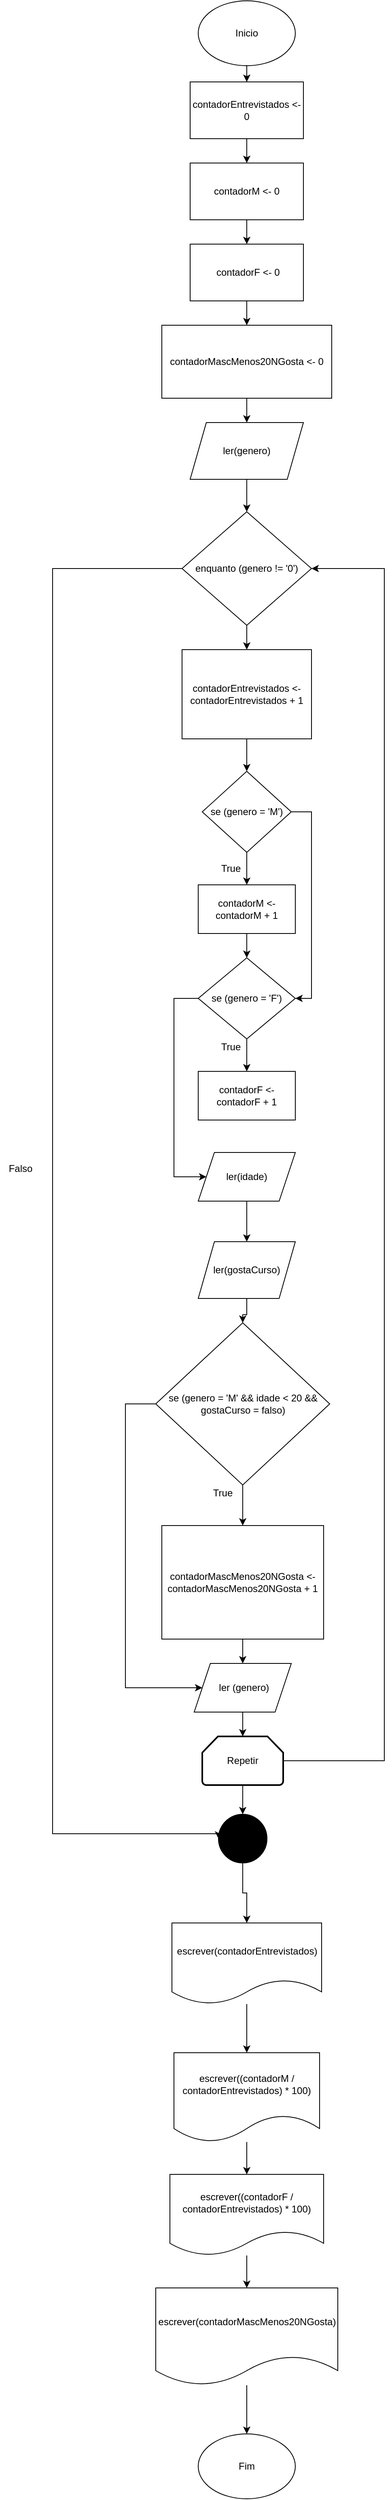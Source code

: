 <mxfile version="13.9.9" type="device"><diagram id="2E6jZQipSUVEX9y2p16s" name="Page-1"><mxGraphModel dx="1038" dy="585" grid="1" gridSize="10" guides="1" tooltips="1" connect="1" arrows="1" fold="1" page="1" pageScale="1" pageWidth="1654" pageHeight="2336" math="0" shadow="0"><root><mxCell id="0"/><mxCell id="1" parent="0"/><mxCell id="Vugcb28xoFky5RF8fOdr-40" style="edgeStyle=orthogonalEdgeStyle;rounded=0;orthogonalLoop=1;jettySize=auto;html=1;entryX=0.5;entryY=0;entryDx=0;entryDy=0;" edge="1" parent="1" source="Vugcb28xoFky5RF8fOdr-1" target="Vugcb28xoFky5RF8fOdr-2"><mxGeometry relative="1" as="geometry"/></mxCell><mxCell id="Vugcb28xoFky5RF8fOdr-1" value="Inicio" style="ellipse;whiteSpace=wrap;html=1;" vertex="1" parent="1"><mxGeometry x="450" y="40" width="120" height="80" as="geometry"/></mxCell><mxCell id="Vugcb28xoFky5RF8fOdr-41" style="edgeStyle=orthogonalEdgeStyle;rounded=0;orthogonalLoop=1;jettySize=auto;html=1;entryX=0.5;entryY=0;entryDx=0;entryDy=0;" edge="1" parent="1" source="Vugcb28xoFky5RF8fOdr-2" target="Vugcb28xoFky5RF8fOdr-3"><mxGeometry relative="1" as="geometry"/></mxCell><mxCell id="Vugcb28xoFky5RF8fOdr-2" value="contadorEntrevistados &amp;lt;- 0" style="rounded=0;whiteSpace=wrap;html=1;" vertex="1" parent="1"><mxGeometry x="440" y="140" width="140" height="70" as="geometry"/></mxCell><mxCell id="Vugcb28xoFky5RF8fOdr-42" style="edgeStyle=orthogonalEdgeStyle;rounded=0;orthogonalLoop=1;jettySize=auto;html=1;entryX=0.5;entryY=0;entryDx=0;entryDy=0;" edge="1" parent="1" source="Vugcb28xoFky5RF8fOdr-3" target="Vugcb28xoFky5RF8fOdr-4"><mxGeometry relative="1" as="geometry"/></mxCell><mxCell id="Vugcb28xoFky5RF8fOdr-3" value="contadorM &amp;lt;- 0" style="rounded=0;whiteSpace=wrap;html=1;" vertex="1" parent="1"><mxGeometry x="440" y="240" width="140" height="70" as="geometry"/></mxCell><mxCell id="Vugcb28xoFky5RF8fOdr-43" style="edgeStyle=orthogonalEdgeStyle;rounded=0;orthogonalLoop=1;jettySize=auto;html=1;entryX=0.5;entryY=0;entryDx=0;entryDy=0;" edge="1" parent="1" source="Vugcb28xoFky5RF8fOdr-4" target="Vugcb28xoFky5RF8fOdr-5"><mxGeometry relative="1" as="geometry"/></mxCell><mxCell id="Vugcb28xoFky5RF8fOdr-4" value="&amp;nbsp;contadorF &amp;lt;- 0" style="rounded=0;whiteSpace=wrap;html=1;" vertex="1" parent="1"><mxGeometry x="440" y="340" width="140" height="70" as="geometry"/></mxCell><mxCell id="Vugcb28xoFky5RF8fOdr-44" style="edgeStyle=orthogonalEdgeStyle;rounded=0;orthogonalLoop=1;jettySize=auto;html=1;" edge="1" parent="1" source="Vugcb28xoFky5RF8fOdr-5" target="Vugcb28xoFky5RF8fOdr-6"><mxGeometry relative="1" as="geometry"/></mxCell><mxCell id="Vugcb28xoFky5RF8fOdr-5" value="contadorMascMenos20NGosta &amp;lt;- 0" style="rounded=0;whiteSpace=wrap;html=1;" vertex="1" parent="1"><mxGeometry x="405" y="440" width="210" height="90" as="geometry"/></mxCell><mxCell id="Vugcb28xoFky5RF8fOdr-45" style="edgeStyle=orthogonalEdgeStyle;rounded=0;orthogonalLoop=1;jettySize=auto;html=1;entryX=0.5;entryY=0;entryDx=0;entryDy=0;" edge="1" parent="1" source="Vugcb28xoFky5RF8fOdr-6" target="Vugcb28xoFky5RF8fOdr-7"><mxGeometry relative="1" as="geometry"/></mxCell><mxCell id="Vugcb28xoFky5RF8fOdr-6" value="ler(genero)" style="shape=parallelogram;perimeter=parallelogramPerimeter;whiteSpace=wrap;html=1;fixedSize=1;" vertex="1" parent="1"><mxGeometry x="440" y="560" width="140" height="70" as="geometry"/></mxCell><mxCell id="Vugcb28xoFky5RF8fOdr-46" style="edgeStyle=orthogonalEdgeStyle;rounded=0;orthogonalLoop=1;jettySize=auto;html=1;entryX=0;entryY=0.5;entryDx=0;entryDy=0;entryPerimeter=0;" edge="1" parent="1" source="Vugcb28xoFky5RF8fOdr-7" target="Vugcb28xoFky5RF8fOdr-26"><mxGeometry relative="1" as="geometry"><Array as="points"><mxPoint x="270" y="740"/><mxPoint x="270" y="2300"/></Array></mxGeometry></mxCell><mxCell id="Vugcb28xoFky5RF8fOdr-51" style="edgeStyle=orthogonalEdgeStyle;rounded=0;orthogonalLoop=1;jettySize=auto;html=1;" edge="1" parent="1" source="Vugcb28xoFky5RF8fOdr-7" target="Vugcb28xoFky5RF8fOdr-8"><mxGeometry relative="1" as="geometry"/></mxCell><mxCell id="Vugcb28xoFky5RF8fOdr-7" value="enquanto (genero != '0')" style="rhombus;whiteSpace=wrap;html=1;" vertex="1" parent="1"><mxGeometry x="430" y="670" width="160" height="140" as="geometry"/></mxCell><mxCell id="Vugcb28xoFky5RF8fOdr-52" style="edgeStyle=orthogonalEdgeStyle;rounded=0;orthogonalLoop=1;jettySize=auto;html=1;entryX=0.5;entryY=0;entryDx=0;entryDy=0;" edge="1" parent="1" source="Vugcb28xoFky5RF8fOdr-8" target="Vugcb28xoFky5RF8fOdr-9"><mxGeometry relative="1" as="geometry"/></mxCell><mxCell id="Vugcb28xoFky5RF8fOdr-8" value="contadorEntrevistados &amp;lt;- contadorEntrevistados + 1" style="rounded=0;whiteSpace=wrap;html=1;" vertex="1" parent="1"><mxGeometry x="430" y="840" width="160" height="110" as="geometry"/></mxCell><mxCell id="Vugcb28xoFky5RF8fOdr-11" style="edgeStyle=orthogonalEdgeStyle;rounded=0;orthogonalLoop=1;jettySize=auto;html=1;entryX=0.5;entryY=0;entryDx=0;entryDy=0;" edge="1" parent="1" source="Vugcb28xoFky5RF8fOdr-9" target="Vugcb28xoFky5RF8fOdr-10"><mxGeometry relative="1" as="geometry"/></mxCell><mxCell id="Vugcb28xoFky5RF8fOdr-15" style="edgeStyle=orthogonalEdgeStyle;rounded=0;orthogonalLoop=1;jettySize=auto;html=1;entryX=1;entryY=0.5;entryDx=0;entryDy=0;" edge="1" parent="1" source="Vugcb28xoFky5RF8fOdr-9" target="Vugcb28xoFky5RF8fOdr-13"><mxGeometry relative="1" as="geometry"><Array as="points"><mxPoint x="590" y="1040"/><mxPoint x="590" y="1270"/></Array></mxGeometry></mxCell><mxCell id="Vugcb28xoFky5RF8fOdr-9" value="se (genero = 'M')" style="rhombus;whiteSpace=wrap;html=1;" vertex="1" parent="1"><mxGeometry x="455" y="990" width="110" height="100" as="geometry"/></mxCell><mxCell id="Vugcb28xoFky5RF8fOdr-14" style="edgeStyle=orthogonalEdgeStyle;rounded=0;orthogonalLoop=1;jettySize=auto;html=1;entryX=0.5;entryY=0;entryDx=0;entryDy=0;" edge="1" parent="1" source="Vugcb28xoFky5RF8fOdr-10" target="Vugcb28xoFky5RF8fOdr-13"><mxGeometry relative="1" as="geometry"/></mxCell><mxCell id="Vugcb28xoFky5RF8fOdr-10" value="contadorM &amp;lt;- contadorM + 1" style="rounded=0;whiteSpace=wrap;html=1;" vertex="1" parent="1"><mxGeometry x="450" y="1130" width="120" height="60" as="geometry"/></mxCell><mxCell id="Vugcb28xoFky5RF8fOdr-12" value="True" style="text;html=1;align=center;verticalAlign=middle;resizable=0;points=[];autosize=1;" vertex="1" parent="1"><mxGeometry x="470" y="1100" width="40" height="20" as="geometry"/></mxCell><mxCell id="Vugcb28xoFky5RF8fOdr-18" style="edgeStyle=orthogonalEdgeStyle;rounded=0;orthogonalLoop=1;jettySize=auto;html=1;entryX=0.5;entryY=0;entryDx=0;entryDy=0;" edge="1" parent="1" source="Vugcb28xoFky5RF8fOdr-13" target="Vugcb28xoFky5RF8fOdr-16"><mxGeometry relative="1" as="geometry"/></mxCell><mxCell id="Vugcb28xoFky5RF8fOdr-21" style="edgeStyle=orthogonalEdgeStyle;rounded=0;orthogonalLoop=1;jettySize=auto;html=1;entryX=0;entryY=0.5;entryDx=0;entryDy=0;" edge="1" parent="1" source="Vugcb28xoFky5RF8fOdr-13" target="Vugcb28xoFky5RF8fOdr-19"><mxGeometry relative="1" as="geometry"><Array as="points"><mxPoint x="420" y="1270"/><mxPoint x="420" y="1490"/></Array></mxGeometry></mxCell><mxCell id="Vugcb28xoFky5RF8fOdr-13" value="se (genero = 'F')" style="rhombus;whiteSpace=wrap;html=1;" vertex="1" parent="1"><mxGeometry x="450" y="1220" width="120" height="100" as="geometry"/></mxCell><mxCell id="Vugcb28xoFky5RF8fOdr-16" value="contadorF &amp;lt;- contadorF + 1" style="rounded=0;whiteSpace=wrap;html=1;" vertex="1" parent="1"><mxGeometry x="450" y="1360" width="120" height="60" as="geometry"/></mxCell><mxCell id="Vugcb28xoFky5RF8fOdr-53" style="edgeStyle=orthogonalEdgeStyle;rounded=0;orthogonalLoop=1;jettySize=auto;html=1;entryX=0.5;entryY=0;entryDx=0;entryDy=0;" edge="1" parent="1" source="Vugcb28xoFky5RF8fOdr-19" target="Vugcb28xoFky5RF8fOdr-22"><mxGeometry relative="1" as="geometry"/></mxCell><mxCell id="Vugcb28xoFky5RF8fOdr-19" value="ler(idade)" style="shape=parallelogram;perimeter=parallelogramPerimeter;whiteSpace=wrap;html=1;fixedSize=1;" vertex="1" parent="1"><mxGeometry x="450" y="1460" width="120" height="60" as="geometry"/></mxCell><mxCell id="Vugcb28xoFky5RF8fOdr-20" value="True" style="text;html=1;align=center;verticalAlign=middle;resizable=0;points=[];autosize=1;" vertex="1" parent="1"><mxGeometry x="470" y="1320" width="40" height="20" as="geometry"/></mxCell><mxCell id="Vugcb28xoFky5RF8fOdr-54" style="edgeStyle=orthogonalEdgeStyle;rounded=0;orthogonalLoop=1;jettySize=auto;html=1;entryX=0.5;entryY=0;entryDx=0;entryDy=0;" edge="1" parent="1" source="Vugcb28xoFky5RF8fOdr-22" target="Vugcb28xoFky5RF8fOdr-23"><mxGeometry relative="1" as="geometry"/></mxCell><mxCell id="Vugcb28xoFky5RF8fOdr-22" value="ler(gostaCurso)" style="shape=parallelogram;perimeter=parallelogramPerimeter;whiteSpace=wrap;html=1;fixedSize=1;" vertex="1" parent="1"><mxGeometry x="450" y="1570" width="120" height="70" as="geometry"/></mxCell><mxCell id="Vugcb28xoFky5RF8fOdr-55" style="edgeStyle=orthogonalEdgeStyle;rounded=0;orthogonalLoop=1;jettySize=auto;html=1;" edge="1" parent="1" source="Vugcb28xoFky5RF8fOdr-23" target="Vugcb28xoFky5RF8fOdr-24"><mxGeometry relative="1" as="geometry"/></mxCell><mxCell id="Vugcb28xoFky5RF8fOdr-57" style="edgeStyle=orthogonalEdgeStyle;rounded=0;orthogonalLoop=1;jettySize=auto;html=1;entryX=0;entryY=0.5;entryDx=0;entryDy=0;" edge="1" parent="1" source="Vugcb28xoFky5RF8fOdr-23" target="Vugcb28xoFky5RF8fOdr-25"><mxGeometry relative="1" as="geometry"><Array as="points"><mxPoint x="360" y="1770"/><mxPoint x="360" y="2120"/></Array></mxGeometry></mxCell><mxCell id="Vugcb28xoFky5RF8fOdr-23" value="se (genero = 'M' &amp;amp;&amp;amp; idade &amp;lt; 20 &amp;amp;&amp;amp; gostaCurso = falso)" style="rhombus;whiteSpace=wrap;html=1;" vertex="1" parent="1"><mxGeometry x="397.5" y="1670" width="215" height="200" as="geometry"/></mxCell><mxCell id="Vugcb28xoFky5RF8fOdr-39" style="edgeStyle=orthogonalEdgeStyle;rounded=0;orthogonalLoop=1;jettySize=auto;html=1;entryX=0.5;entryY=0;entryDx=0;entryDy=0;" edge="1" parent="1" source="Vugcb28xoFky5RF8fOdr-24" target="Vugcb28xoFky5RF8fOdr-25"><mxGeometry relative="1" as="geometry"/></mxCell><mxCell id="Vugcb28xoFky5RF8fOdr-24" value="contadorMascMenos20NGosta &amp;lt;- contadorMascMenos20NGosta + 1" style="rounded=0;whiteSpace=wrap;html=1;" vertex="1" parent="1"><mxGeometry x="405" y="1920" width="200" height="140" as="geometry"/></mxCell><mxCell id="Vugcb28xoFky5RF8fOdr-38" style="edgeStyle=orthogonalEdgeStyle;rounded=0;orthogonalLoop=1;jettySize=auto;html=1;entryX=0.5;entryY=0;entryDx=0;entryDy=0;entryPerimeter=0;" edge="1" parent="1" source="Vugcb28xoFky5RF8fOdr-48" target="Vugcb28xoFky5RF8fOdr-26"><mxGeometry relative="1" as="geometry"/></mxCell><mxCell id="Vugcb28xoFky5RF8fOdr-25" value="&amp;nbsp;ler (genero)" style="shape=parallelogram;perimeter=parallelogramPerimeter;whiteSpace=wrap;html=1;fixedSize=1;" vertex="1" parent="1"><mxGeometry x="445" y="2090" width="120" height="60" as="geometry"/></mxCell><mxCell id="Vugcb28xoFky5RF8fOdr-37" style="edgeStyle=orthogonalEdgeStyle;rounded=0;orthogonalLoop=1;jettySize=auto;html=1;entryX=0.5;entryY=0;entryDx=0;entryDy=0;" edge="1" parent="1" source="Vugcb28xoFky5RF8fOdr-26" target="Vugcb28xoFky5RF8fOdr-27"><mxGeometry relative="1" as="geometry"/></mxCell><mxCell id="Vugcb28xoFky5RF8fOdr-26" value="" style="verticalLabelPosition=bottom;verticalAlign=top;html=1;shape=mxgraph.flowchart.on-page_reference;fillColor=#000000;" vertex="1" parent="1"><mxGeometry x="475" y="2276" width="60" height="60" as="geometry"/></mxCell><mxCell id="Vugcb28xoFky5RF8fOdr-36" style="edgeStyle=orthogonalEdgeStyle;rounded=0;orthogonalLoop=1;jettySize=auto;html=1;entryX=0.5;entryY=0;entryDx=0;entryDy=0;" edge="1" parent="1" source="Vugcb28xoFky5RF8fOdr-27" target="Vugcb28xoFky5RF8fOdr-28"><mxGeometry relative="1" as="geometry"/></mxCell><mxCell id="Vugcb28xoFky5RF8fOdr-27" value="escrever(contadorEntrevistados)" style="shape=document;whiteSpace=wrap;html=1;boundedLbl=1;" vertex="1" parent="1"><mxGeometry x="417.5" y="2410" width="185" height="100" as="geometry"/></mxCell><mxCell id="Vugcb28xoFky5RF8fOdr-35" style="edgeStyle=orthogonalEdgeStyle;rounded=0;orthogonalLoop=1;jettySize=auto;html=1;entryX=0.5;entryY=0;entryDx=0;entryDy=0;" edge="1" parent="1" source="Vugcb28xoFky5RF8fOdr-28" target="Vugcb28xoFky5RF8fOdr-29"><mxGeometry relative="1" as="geometry"/></mxCell><mxCell id="Vugcb28xoFky5RF8fOdr-28" value="escrever((contadorM / contadorEntrevistados) * 100)" style="shape=document;whiteSpace=wrap;html=1;boundedLbl=1;fillColor=#ffffff;" vertex="1" parent="1"><mxGeometry x="420" y="2570" width="180" height="110" as="geometry"/></mxCell><mxCell id="Vugcb28xoFky5RF8fOdr-34" style="edgeStyle=orthogonalEdgeStyle;rounded=0;orthogonalLoop=1;jettySize=auto;html=1;entryX=0.5;entryY=0;entryDx=0;entryDy=0;" edge="1" parent="1" source="Vugcb28xoFky5RF8fOdr-29" target="Vugcb28xoFky5RF8fOdr-30"><mxGeometry relative="1" as="geometry"/></mxCell><mxCell id="Vugcb28xoFky5RF8fOdr-29" value="escrever((contadorF / contadorEntrevistados) * 100)" style="shape=document;whiteSpace=wrap;html=1;boundedLbl=1;fillColor=#ffffff;" vertex="1" parent="1"><mxGeometry x="415" y="2720" width="190" height="100" as="geometry"/></mxCell><mxCell id="Vugcb28xoFky5RF8fOdr-33" style="edgeStyle=orthogonalEdgeStyle;rounded=0;orthogonalLoop=1;jettySize=auto;html=1;entryX=0.5;entryY=0;entryDx=0;entryDy=0;" edge="1" parent="1" source="Vugcb28xoFky5RF8fOdr-30" target="Vugcb28xoFky5RF8fOdr-31"><mxGeometry relative="1" as="geometry"/></mxCell><mxCell id="Vugcb28xoFky5RF8fOdr-30" value="escrever(contadorMascMenos20NGosta)" style="shape=document;whiteSpace=wrap;html=1;boundedLbl=1;fillColor=#ffffff;" vertex="1" parent="1"><mxGeometry x="397.5" y="2860" width="225" height="120" as="geometry"/></mxCell><mxCell id="Vugcb28xoFky5RF8fOdr-31" value="Fim" style="ellipse;whiteSpace=wrap;html=1;fillColor=#ffffff;" vertex="1" parent="1"><mxGeometry x="450" y="3040" width="120" height="80" as="geometry"/></mxCell><mxCell id="Vugcb28xoFky5RF8fOdr-47" value="Falso&lt;br&gt;" style="text;html=1;align=center;verticalAlign=middle;resizable=0;points=[];autosize=1;" vertex="1" parent="1"><mxGeometry x="205" y="1470" width="50" height="20" as="geometry"/></mxCell><mxCell id="Vugcb28xoFky5RF8fOdr-50" style="edgeStyle=orthogonalEdgeStyle;rounded=0;orthogonalLoop=1;jettySize=auto;html=1;entryX=1;entryY=0.5;entryDx=0;entryDy=0;" edge="1" parent="1" source="Vugcb28xoFky5RF8fOdr-48" target="Vugcb28xoFky5RF8fOdr-7"><mxGeometry relative="1" as="geometry"><Array as="points"><mxPoint x="680" y="2210"/><mxPoint x="680" y="740"/></Array></mxGeometry></mxCell><mxCell id="Vugcb28xoFky5RF8fOdr-48" value="Repetir" style="strokeWidth=2;html=1;shape=mxgraph.flowchart.loop_limit;whiteSpace=wrap;fillColor=#ffffff;" vertex="1" parent="1"><mxGeometry x="455" y="2180" width="100" height="60" as="geometry"/></mxCell><mxCell id="Vugcb28xoFky5RF8fOdr-49" style="edgeStyle=orthogonalEdgeStyle;rounded=0;orthogonalLoop=1;jettySize=auto;html=1;entryX=0.5;entryY=0;entryDx=0;entryDy=0;entryPerimeter=0;" edge="1" parent="1" source="Vugcb28xoFky5RF8fOdr-25" target="Vugcb28xoFky5RF8fOdr-48"><mxGeometry relative="1" as="geometry"><mxPoint x="510" y="2150" as="sourcePoint"/><mxPoint x="510" y="2270" as="targetPoint"/></mxGeometry></mxCell><mxCell id="Vugcb28xoFky5RF8fOdr-56" value="True" style="text;html=1;align=center;verticalAlign=middle;resizable=0;points=[];autosize=1;" vertex="1" parent="1"><mxGeometry x="460" y="1870" width="40" height="20" as="geometry"/></mxCell></root></mxGraphModel></diagram></mxfile>